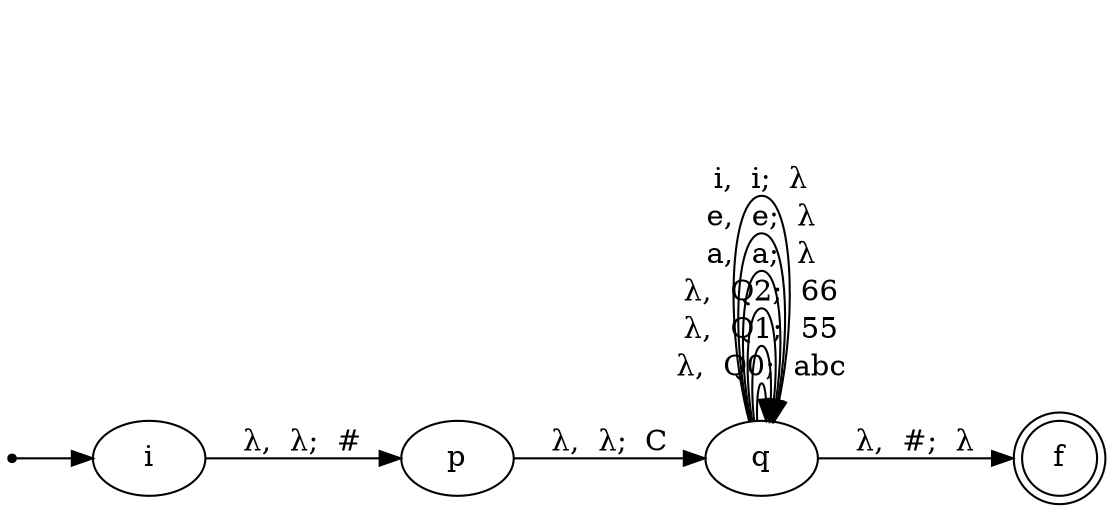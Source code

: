 digraph {
	graph [rankdir=LR]
	ini [shape=point]
	i
	ini -> i
	p
	q
	f [shape=doublecircle]
	i -> p [label="λ,  λ;  #" len=1.00]
	p -> q [label="λ,  λ;  C" len=1.00]
	q -> q [label="λ,  Q0;  abc" len=1.00]
	q -> q [label="λ,  Q1;  55" len=1.00]
	q -> q [label="λ,  Q2;  66" len=1.00]
	q -> q [label="a,  a;  λ" len=1.00]
	q -> q [label="e,  e;  λ" len=1.00]
	q -> q [label="i,  i;  λ" len=1.00]
	q -> f [label="λ,  #;  λ" len=1.00]
}
